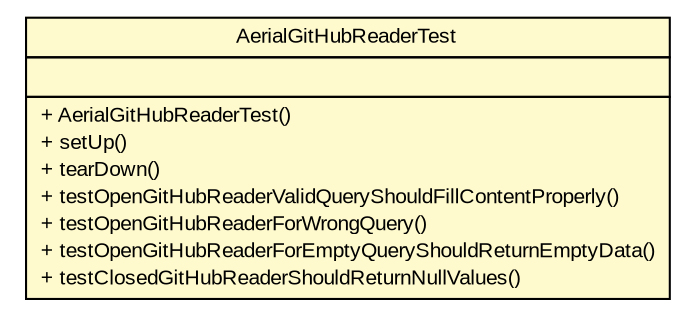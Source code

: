 #!/usr/local/bin/dot
#
# Class diagram 
# Generated by UMLGraph version R5_6 (http://www.umlgraph.org/)
#

digraph G {
	edge [fontname="arial",fontsize=10,labelfontname="arial",labelfontsize=10];
	node [fontname="arial",fontsize=10,shape=plaintext];
	nodesep=0.25;
	ranksep=0.5;
	// com.github.mkolisnyk.aerial.readers.AerialGitHubReaderTest
	c529 [label=<<table title="com.github.mkolisnyk.aerial.readers.AerialGitHubReaderTest" border="0" cellborder="1" cellspacing="0" cellpadding="2" port="p" bgcolor="lemonChiffon" href="./AerialGitHubReaderTest.html">
		<tr><td><table border="0" cellspacing="0" cellpadding="1">
<tr><td align="center" balign="center"> AerialGitHubReaderTest </td></tr>
		</table></td></tr>
		<tr><td><table border="0" cellspacing="0" cellpadding="1">
<tr><td align="left" balign="left">  </td></tr>
		</table></td></tr>
		<tr><td><table border="0" cellspacing="0" cellpadding="1">
<tr><td align="left" balign="left"> + AerialGitHubReaderTest() </td></tr>
<tr><td align="left" balign="left"> + setUp() </td></tr>
<tr><td align="left" balign="left"> + tearDown() </td></tr>
<tr><td align="left" balign="left"> + testOpenGitHubReaderValidQueryShouldFillContentProperly() </td></tr>
<tr><td align="left" balign="left"> + testOpenGitHubReaderForWrongQuery() </td></tr>
<tr><td align="left" balign="left"> + testOpenGitHubReaderForEmptyQueryShouldReturnEmptyData() </td></tr>
<tr><td align="left" balign="left"> + testClosedGitHubReaderShouldReturnNullValues() </td></tr>
		</table></td></tr>
		</table>>, URL="./AerialGitHubReaderTest.html", fontname="arial", fontcolor="black", fontsize=10.0];
}

